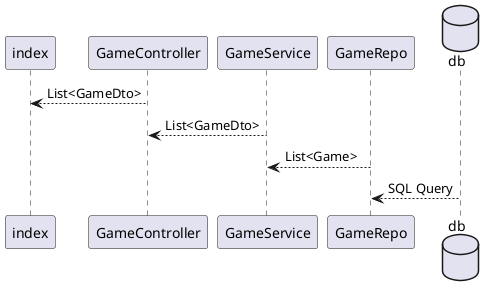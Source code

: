 @startuml

index <-- GameController: List<GameDto>
GameController <-- GameService: List<GameDto>
GameService <-- GameRepo: List<Game>
database db
GameRepo <-- db: SQL Query
@enduml